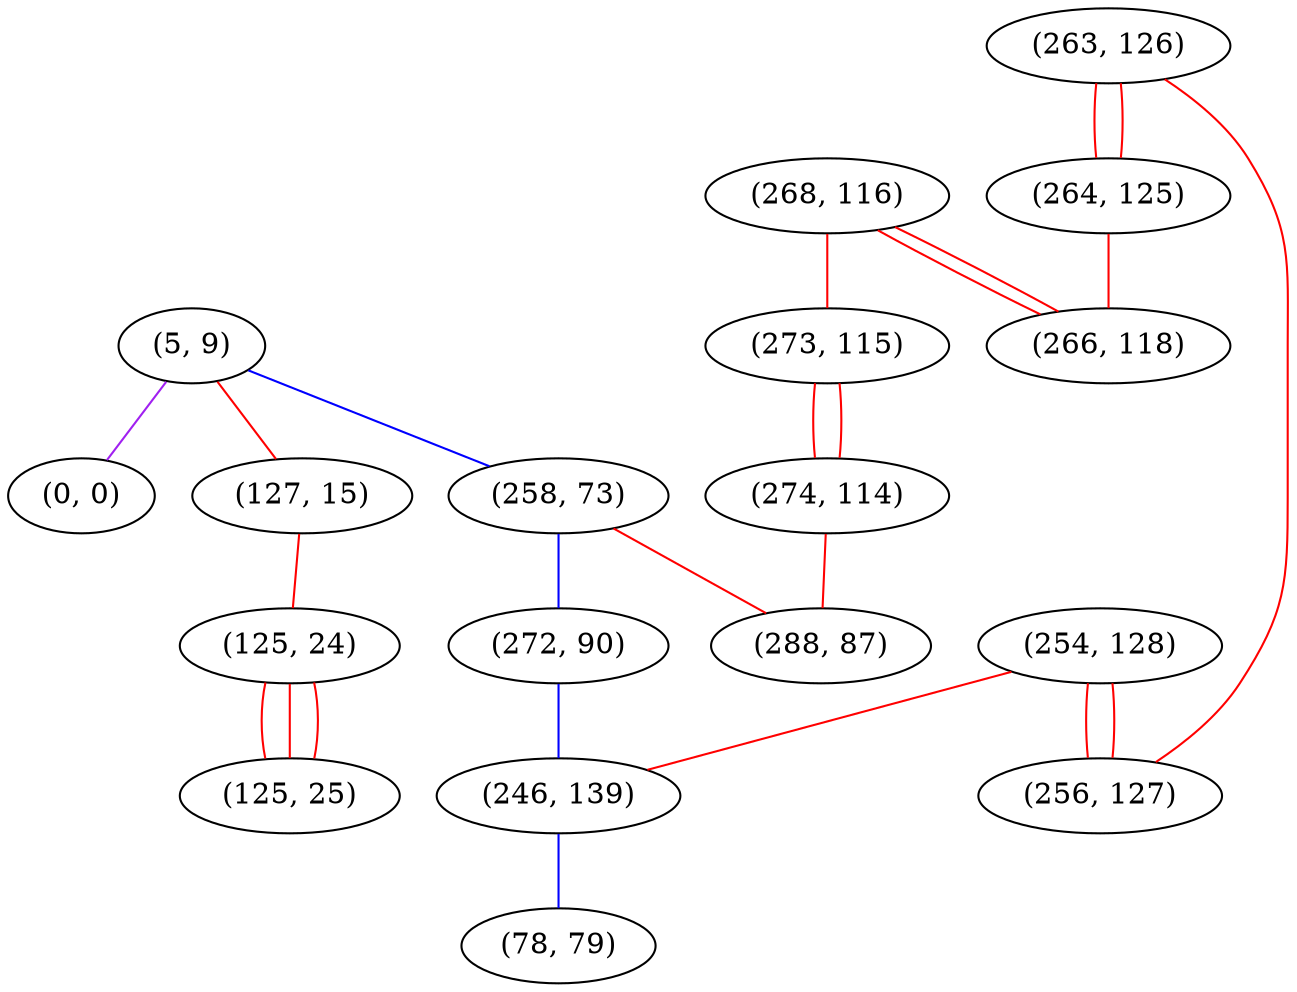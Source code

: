 graph "" {
"(5, 9)";
"(268, 116)";
"(254, 128)";
"(258, 73)";
"(263, 126)";
"(127, 15)";
"(0, 0)";
"(256, 127)";
"(273, 115)";
"(264, 125)";
"(272, 90)";
"(125, 24)";
"(274, 114)";
"(246, 139)";
"(125, 25)";
"(266, 118)";
"(78, 79)";
"(288, 87)";
"(5, 9)" -- "(0, 0)"  [color=purple, key=0, weight=4];
"(5, 9)" -- "(127, 15)"  [color=red, key=0, weight=1];
"(5, 9)" -- "(258, 73)"  [color=blue, key=0, weight=3];
"(268, 116)" -- "(266, 118)"  [color=red, key=0, weight=1];
"(268, 116)" -- "(266, 118)"  [color=red, key=1, weight=1];
"(268, 116)" -- "(273, 115)"  [color=red, key=0, weight=1];
"(254, 128)" -- "(246, 139)"  [color=red, key=0, weight=1];
"(254, 128)" -- "(256, 127)"  [color=red, key=0, weight=1];
"(254, 128)" -- "(256, 127)"  [color=red, key=1, weight=1];
"(258, 73)" -- "(272, 90)"  [color=blue, key=0, weight=3];
"(258, 73)" -- "(288, 87)"  [color=red, key=0, weight=1];
"(263, 126)" -- "(264, 125)"  [color=red, key=0, weight=1];
"(263, 126)" -- "(264, 125)"  [color=red, key=1, weight=1];
"(263, 126)" -- "(256, 127)"  [color=red, key=0, weight=1];
"(127, 15)" -- "(125, 24)"  [color=red, key=0, weight=1];
"(273, 115)" -- "(274, 114)"  [color=red, key=0, weight=1];
"(273, 115)" -- "(274, 114)"  [color=red, key=1, weight=1];
"(264, 125)" -- "(266, 118)"  [color=red, key=0, weight=1];
"(272, 90)" -- "(246, 139)"  [color=blue, key=0, weight=3];
"(125, 24)" -- "(125, 25)"  [color=red, key=0, weight=1];
"(125, 24)" -- "(125, 25)"  [color=red, key=1, weight=1];
"(125, 24)" -- "(125, 25)"  [color=red, key=2, weight=1];
"(274, 114)" -- "(288, 87)"  [color=red, key=0, weight=1];
"(246, 139)" -- "(78, 79)"  [color=blue, key=0, weight=3];
}
